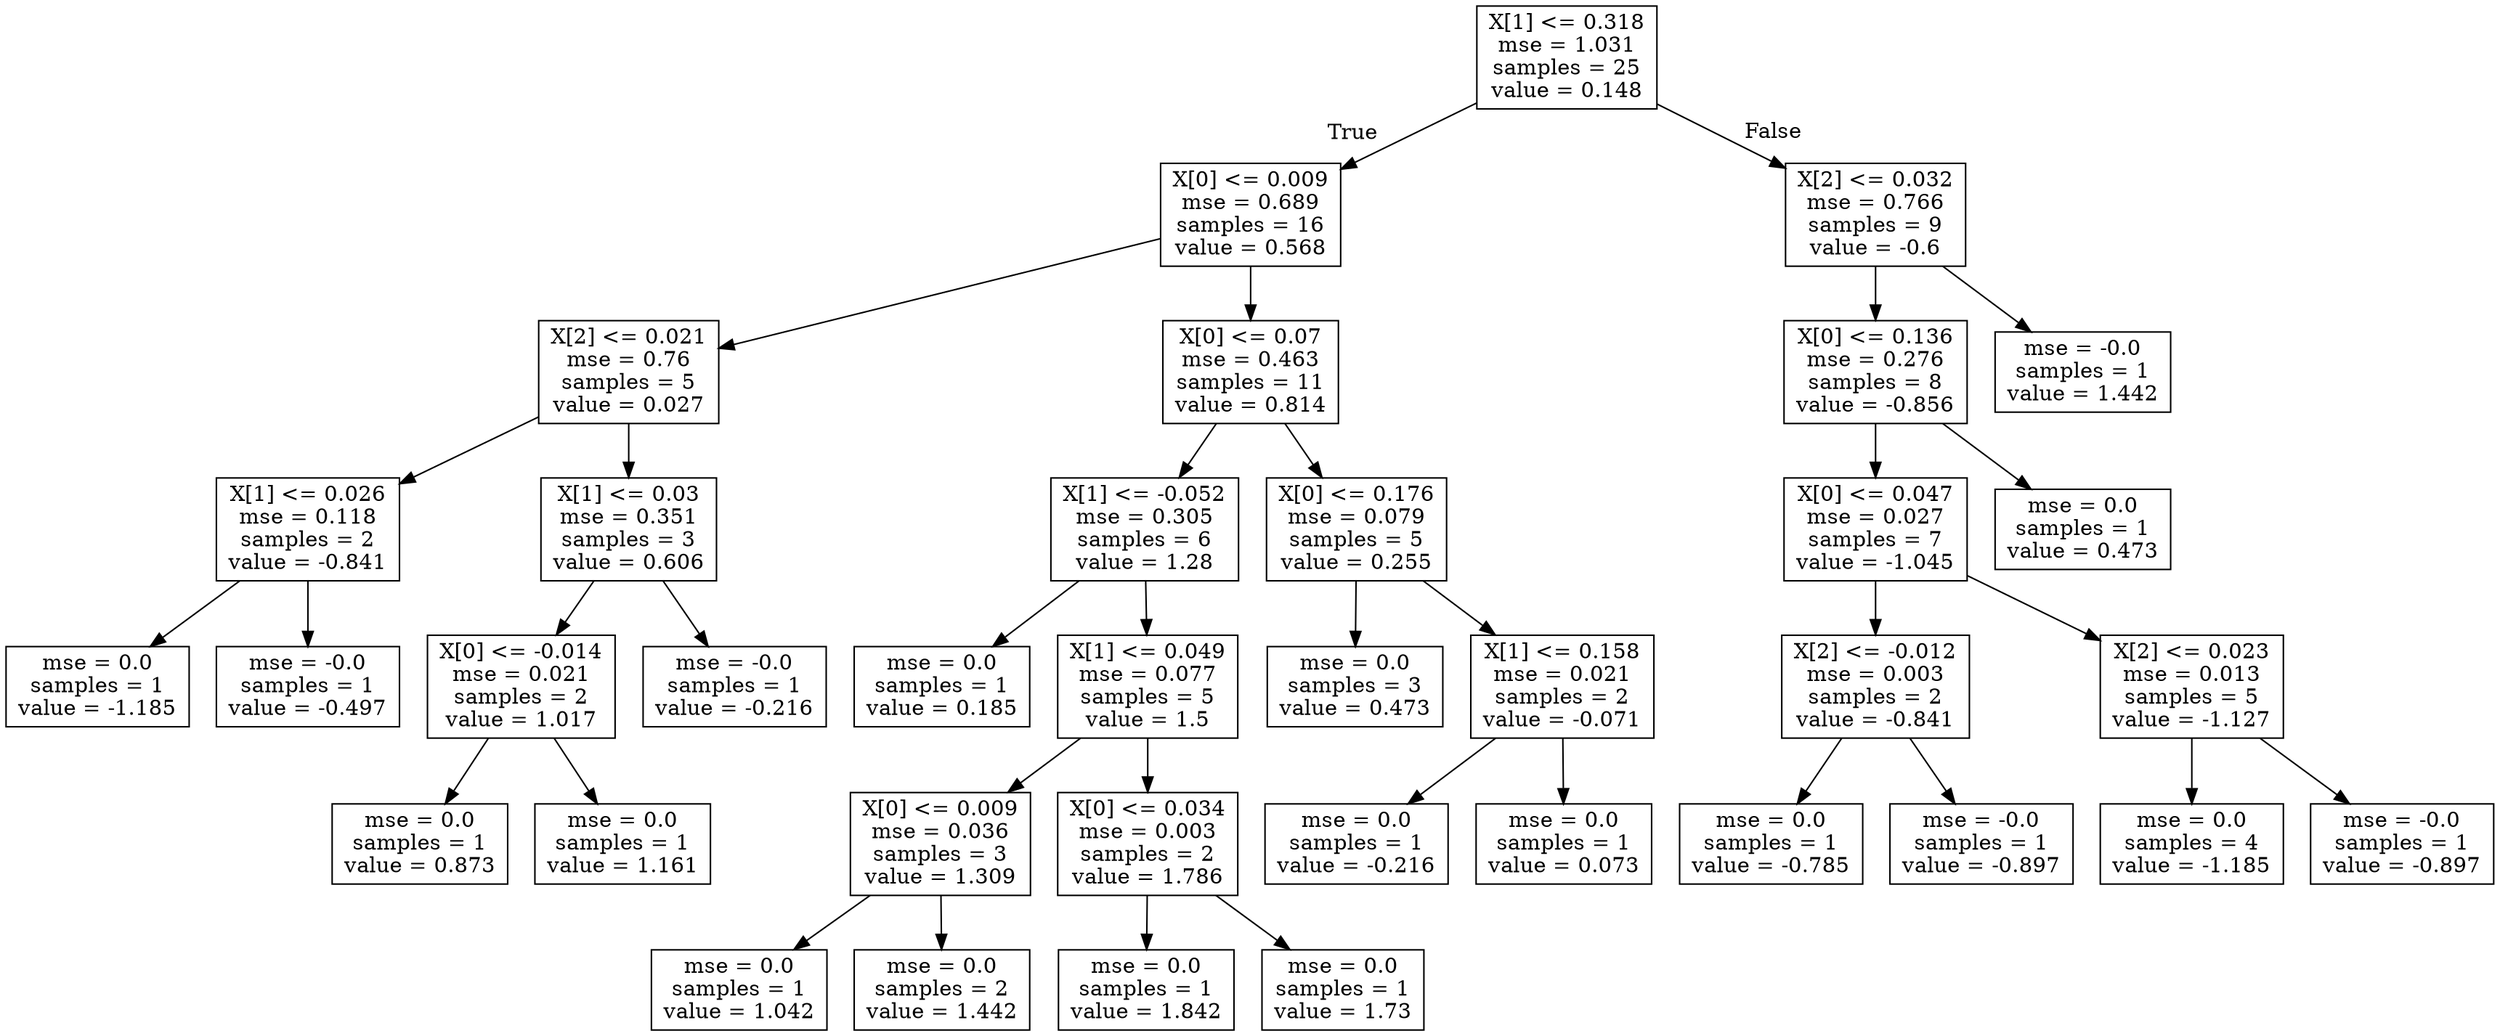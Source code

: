 digraph Tree {
node [shape=box] ;
0 [label="X[1] <= 0.318\nmse = 1.031\nsamples = 25\nvalue = 0.148"] ;
1 [label="X[0] <= 0.009\nmse = 0.689\nsamples = 16\nvalue = 0.568"] ;
0 -> 1 [labeldistance=2.5, labelangle=45, headlabel="True"] ;
2 [label="X[2] <= 0.021\nmse = 0.76\nsamples = 5\nvalue = 0.027"] ;
1 -> 2 ;
3 [label="X[1] <= 0.026\nmse = 0.118\nsamples = 2\nvalue = -0.841"] ;
2 -> 3 ;
4 [label="mse = 0.0\nsamples = 1\nvalue = -1.185"] ;
3 -> 4 ;
5 [label="mse = -0.0\nsamples = 1\nvalue = -0.497"] ;
3 -> 5 ;
6 [label="X[1] <= 0.03\nmse = 0.351\nsamples = 3\nvalue = 0.606"] ;
2 -> 6 ;
7 [label="X[0] <= -0.014\nmse = 0.021\nsamples = 2\nvalue = 1.017"] ;
6 -> 7 ;
8 [label="mse = 0.0\nsamples = 1\nvalue = 0.873"] ;
7 -> 8 ;
9 [label="mse = 0.0\nsamples = 1\nvalue = 1.161"] ;
7 -> 9 ;
10 [label="mse = -0.0\nsamples = 1\nvalue = -0.216"] ;
6 -> 10 ;
11 [label="X[0] <= 0.07\nmse = 0.463\nsamples = 11\nvalue = 0.814"] ;
1 -> 11 ;
12 [label="X[1] <= -0.052\nmse = 0.305\nsamples = 6\nvalue = 1.28"] ;
11 -> 12 ;
13 [label="mse = 0.0\nsamples = 1\nvalue = 0.185"] ;
12 -> 13 ;
14 [label="X[1] <= 0.049\nmse = 0.077\nsamples = 5\nvalue = 1.5"] ;
12 -> 14 ;
15 [label="X[0] <= 0.009\nmse = 0.036\nsamples = 3\nvalue = 1.309"] ;
14 -> 15 ;
16 [label="mse = 0.0\nsamples = 1\nvalue = 1.042"] ;
15 -> 16 ;
17 [label="mse = 0.0\nsamples = 2\nvalue = 1.442"] ;
15 -> 17 ;
18 [label="X[0] <= 0.034\nmse = 0.003\nsamples = 2\nvalue = 1.786"] ;
14 -> 18 ;
19 [label="mse = 0.0\nsamples = 1\nvalue = 1.842"] ;
18 -> 19 ;
20 [label="mse = 0.0\nsamples = 1\nvalue = 1.73"] ;
18 -> 20 ;
21 [label="X[0] <= 0.176\nmse = 0.079\nsamples = 5\nvalue = 0.255"] ;
11 -> 21 ;
22 [label="mse = 0.0\nsamples = 3\nvalue = 0.473"] ;
21 -> 22 ;
23 [label="X[1] <= 0.158\nmse = 0.021\nsamples = 2\nvalue = -0.071"] ;
21 -> 23 ;
24 [label="mse = 0.0\nsamples = 1\nvalue = -0.216"] ;
23 -> 24 ;
25 [label="mse = 0.0\nsamples = 1\nvalue = 0.073"] ;
23 -> 25 ;
26 [label="X[2] <= 0.032\nmse = 0.766\nsamples = 9\nvalue = -0.6"] ;
0 -> 26 [labeldistance=2.5, labelangle=-45, headlabel="False"] ;
27 [label="X[0] <= 0.136\nmse = 0.276\nsamples = 8\nvalue = -0.856"] ;
26 -> 27 ;
28 [label="X[0] <= 0.047\nmse = 0.027\nsamples = 7\nvalue = -1.045"] ;
27 -> 28 ;
29 [label="X[2] <= -0.012\nmse = 0.003\nsamples = 2\nvalue = -0.841"] ;
28 -> 29 ;
30 [label="mse = 0.0\nsamples = 1\nvalue = -0.785"] ;
29 -> 30 ;
31 [label="mse = -0.0\nsamples = 1\nvalue = -0.897"] ;
29 -> 31 ;
32 [label="X[2] <= 0.023\nmse = 0.013\nsamples = 5\nvalue = -1.127"] ;
28 -> 32 ;
33 [label="mse = 0.0\nsamples = 4\nvalue = -1.185"] ;
32 -> 33 ;
34 [label="mse = -0.0\nsamples = 1\nvalue = -0.897"] ;
32 -> 34 ;
35 [label="mse = 0.0\nsamples = 1\nvalue = 0.473"] ;
27 -> 35 ;
36 [label="mse = -0.0\nsamples = 1\nvalue = 1.442"] ;
26 -> 36 ;
}